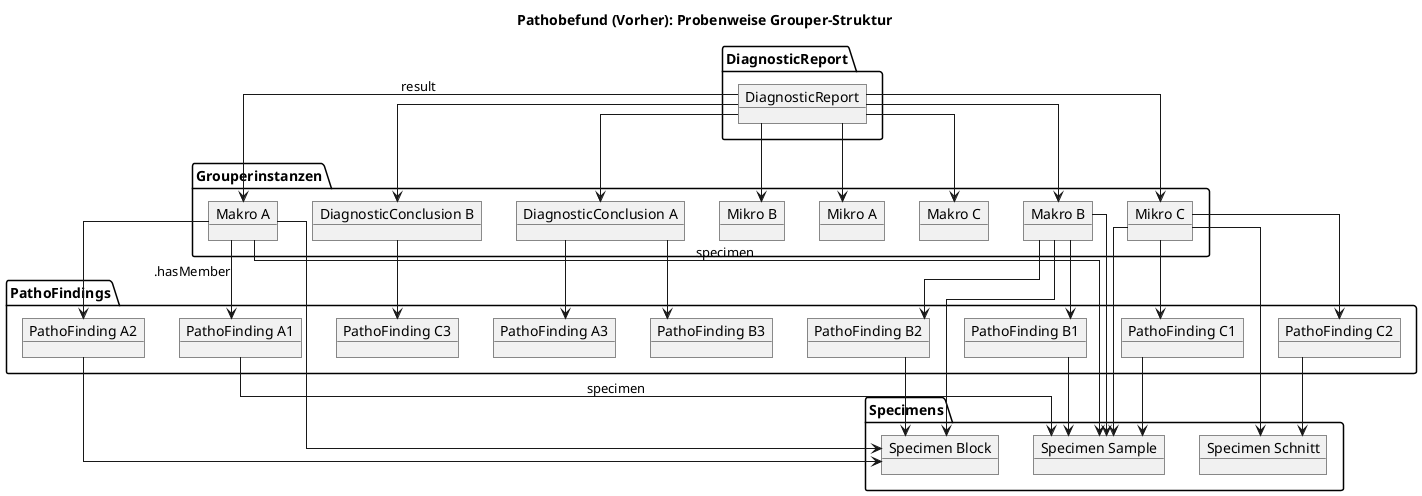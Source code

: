 @startuml
title Pathobefund (Vorher): Probenweise Grouper-Struktur

skinparam linetype ortho

package "DiagnosticReport" {
  object "DiagnosticReport" as Report
}

package "Specimens" {
  object "Specimen Sample" as Sample
  object "Specimen Block" as Block
  object "Specimen Schnitt" as Schnitt
}

package "PathoFindings"{
  object "PathoFinding A1" as A1
  object "PathoFinding A2" as A2
  object "PathoFinding A3" as A3
  object "PathoFinding B1" as B1
  object "PathoFinding B2" as B2
  object "PathoFinding B3" as B3
  object "PathoFinding C1" as C1
  object "PathoFinding C2" as C2
  object "PathoFinding C3" as C3
}

package "Grouperinstanzen" {
  object "Makro A" as MakroA 
  object "Makro B" as MakroB
  object "Makro C" as MakroC
  object "Mikro A" as MikroA
  object "Mikro B" as MikroB
  object "Mikro C" as MikroC
  object "DiagnosticConclusion A" as ConclusionA
  object "DiagnosticConclusion B" as ConclusionB

}

' Verbindungen
Report --> MakroA : result
Report --> MakroB
Report --> MakroC
Report --> MikroA
Report --> MikroB
Report --> MikroC
Report --> ConclusionA
Report --> ConclusionB

MakroA --> A1 : .hasMember
MakroB --> B1
MikroC --> C1

MakroA --> A2
MakroB --> B2
MikroC --> C2

ConclusionA --> A3
ConclusionA --> B3
ConclusionB --> C3

A1 --> Sample : specimen
A2 --> Block

B1 --> Sample
B2 --> Block

C1 --> Sample
C2 --> Schnitt


MakroA --> Sample : specimen
MakroA --> Block

MakroB --> Sample
MakroB --> Block

MikroC --> Sample
MikroC --> Schnitt

@enduml
